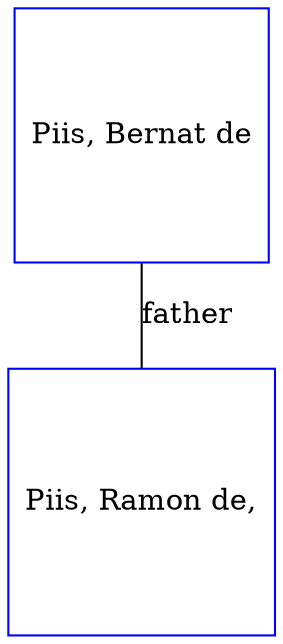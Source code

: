 digraph D {
    edge [dir=none];    node [shape=box];    "001358"   [label="Piis, Bernat de", shape=box, regular=1, color="blue"] ;
"001357"   [label="Piis, Ramon de,", shape=box, regular=1, color="blue"] ;
001358->001357 [label="father",arrowsize=0.0]; 
}